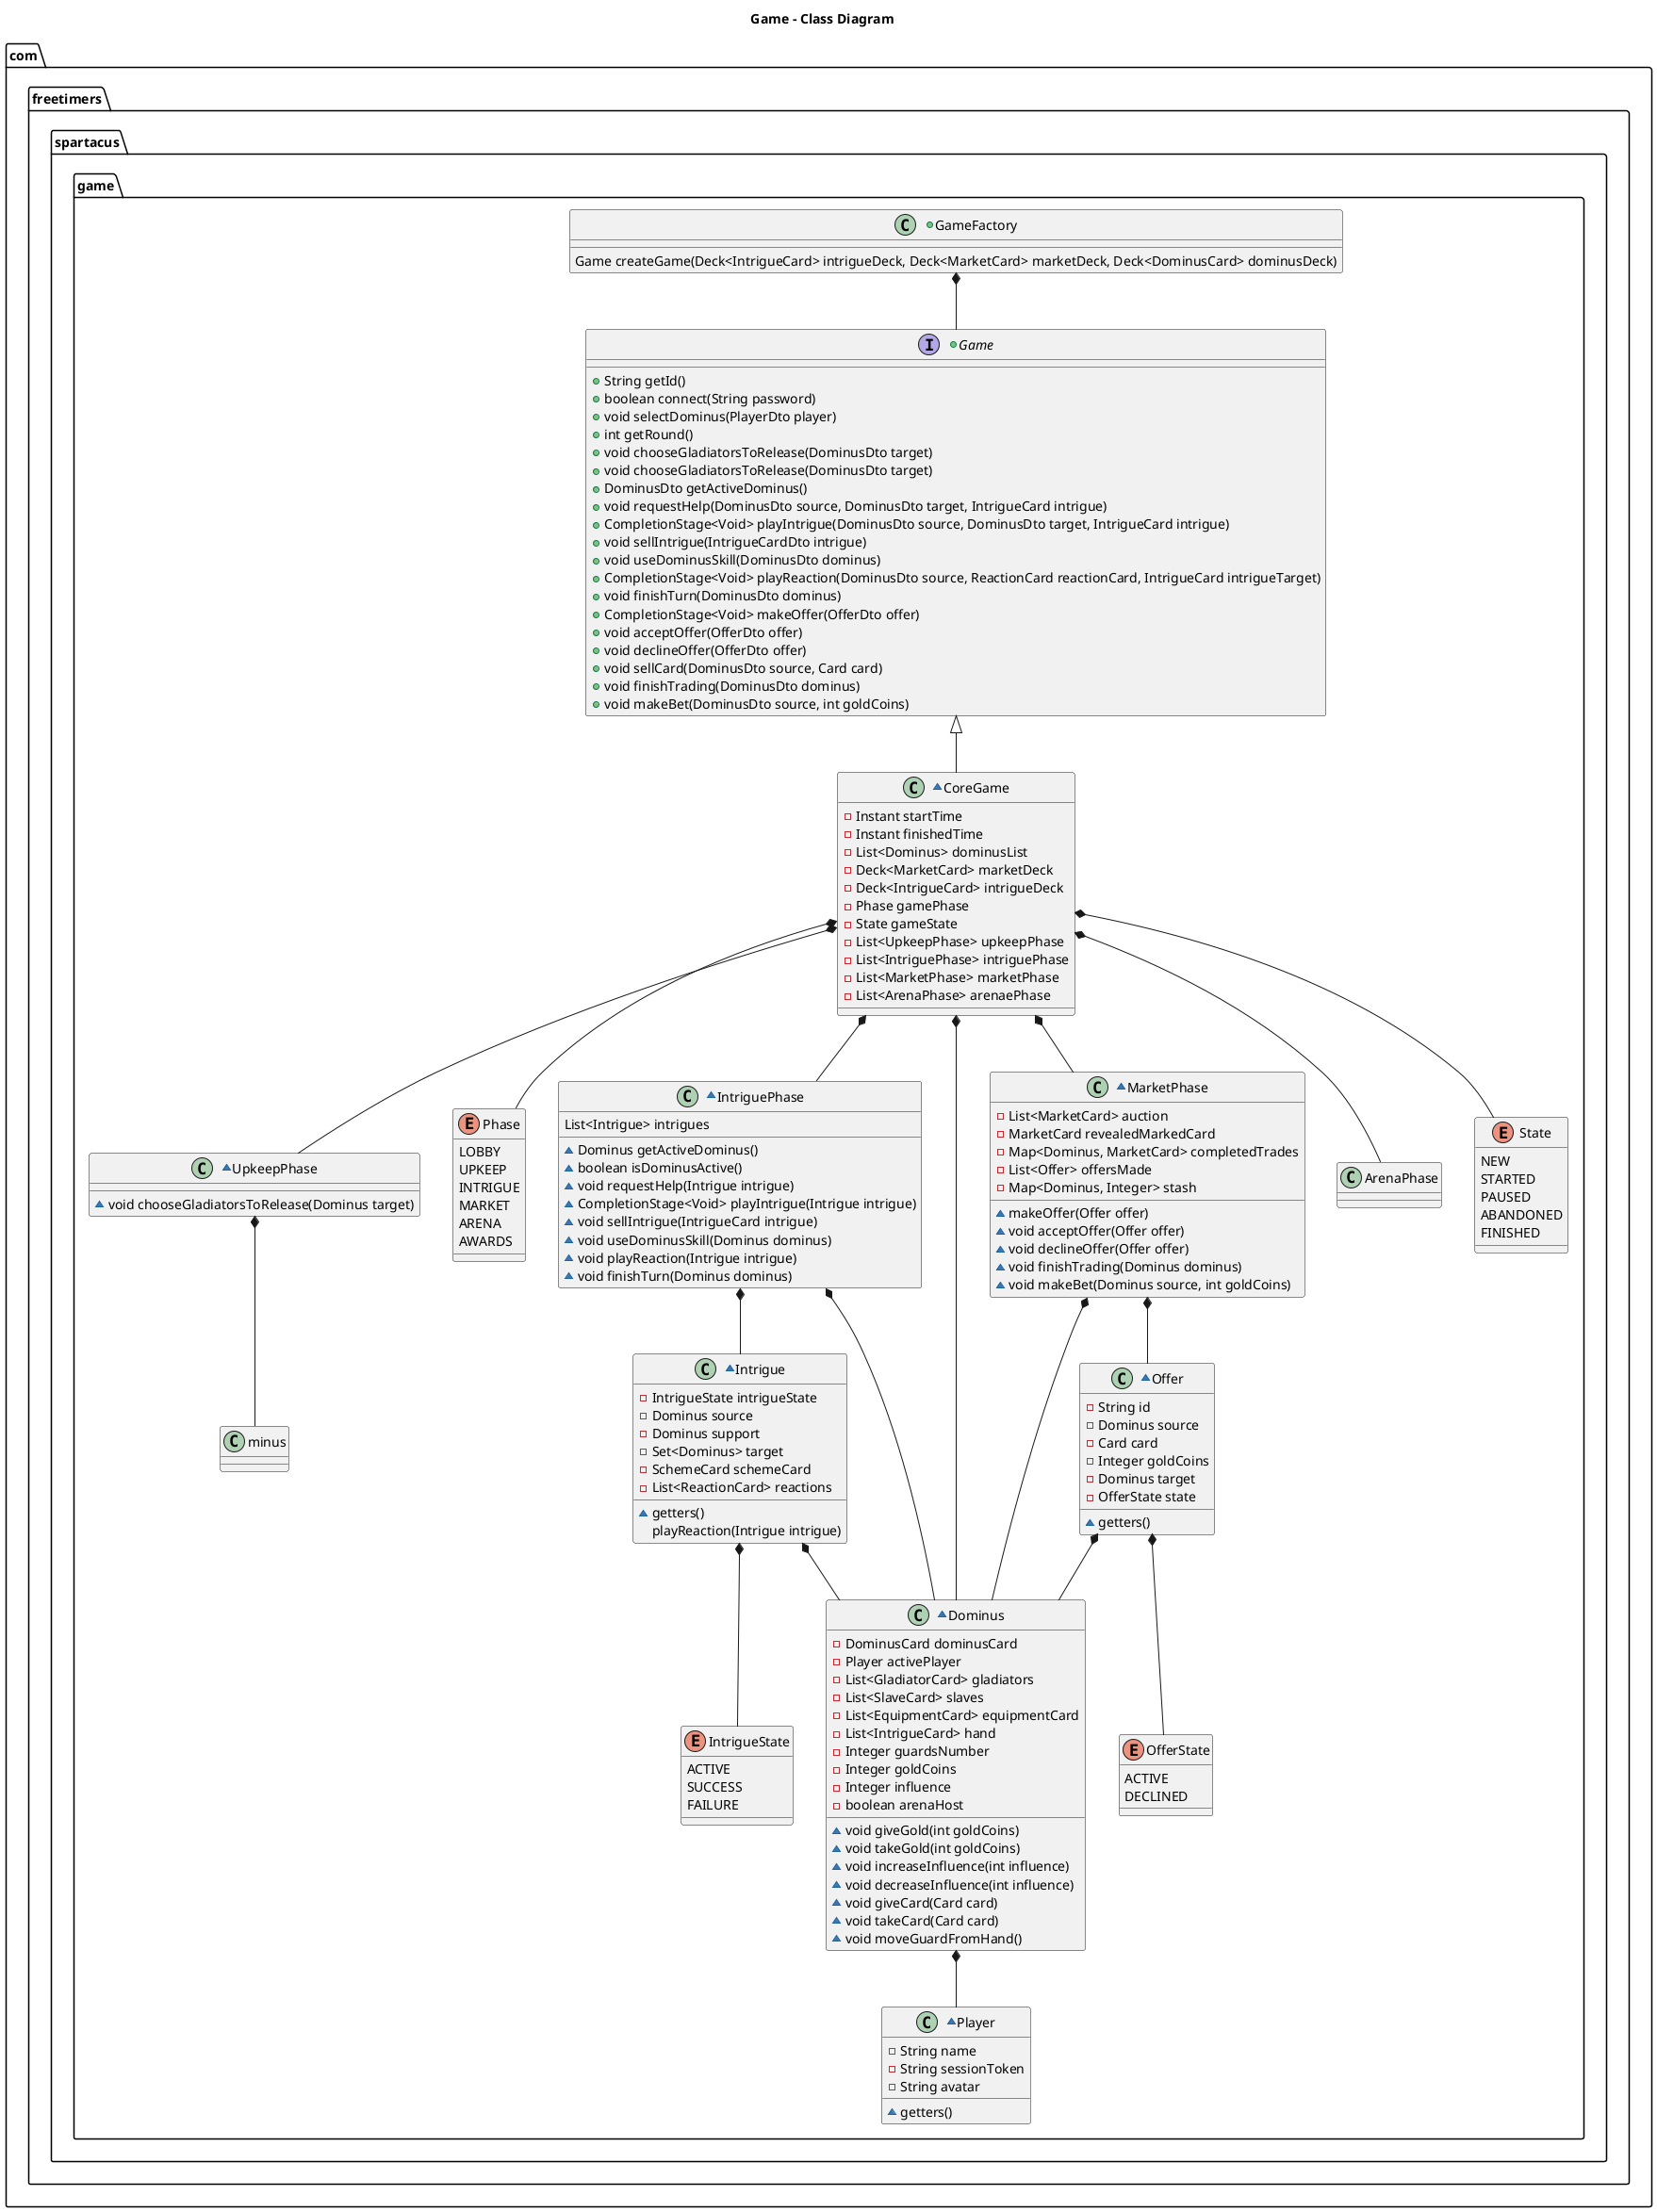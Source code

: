 @startuml

title Game - Class Diagram

package "com.freetimers.spartacus.game"{
    +class GameFactory{
        Game createGame(Deck<IntrigueCard> intrigueDeck, Deck<MarketCard> marketDeck, Deck<DominusCard> dominusDeck)
    }

    GameFactory *-- Game

    +interface Game {
      +String getId()
      +boolean connect(String password)
      +void selectDominus(PlayerDto player)
      +int getRound()
    '  Upkeep
      +void chooseGladiatorsToRelease(DominusDto target)
    '  Intrigue phase
      +void chooseGladiatorsToRelease(DominusDto target)
      +DominusDto getActiveDominus()
      +void requestHelp(DominusDto source, DominusDto target, IntrigueCard intrigue)
      +CompletionStage<Void> playIntrigue(DominusDto source, DominusDto target, IntrigueCard intrigue)
      +void sellIntrigue(IntrigueCardDto intrigue)
      +void useDominusSkill(DominusDto dominus)
      +CompletionStage<Void> playReaction(DominusDto source, ReactionCard reactionCard, IntrigueCard intrigueTarget)
      +void finishTurn(DominusDto dominus)
    '  MarketPhase
      +CompletionStage<Void> makeOffer(OfferDto offer)
      +void acceptOffer(OfferDto offer)
      +void declineOffer(OfferDto offer)
      +void sellCard(DominusDto source, Card card)
      +void finishTrading(DominusDto dominus)
      +void makeBet(DominusDto source, int goldCoins)
    }

    ~class CoreGame extends Game{
      -Instant startTime
      -Instant finishedTime
      -List<Dominus> dominusList
      -Deck<MarketCard> marketDeck
      -Deck<IntrigueCard> intrigueDeck
      -Phase gamePhase
      -State gameState
      -List<UpkeepPhase> upkeepPhase
      -List<IntriguePhase> intriguePhase
      -List<MarketPhase> marketPhase
      -List<ArenaPhase> arenaePhase
    }

    CoreGame *-- Dominus
    CoreGame *-- Phase
    CoreGame *-- UpkeepPhase
    CoreGame *-- IntriguePhase
    CoreGame *-- MarketPhase
    CoreGame *-- ArenaPhase
    CoreGame *-- State

    ~class Dominus{
     -DominusCard dominusCard
     -Player activePlayer
     -List<GladiatorCard> gladiators
     -List<SlaveCard> slaves
     -List<EquipmentCard> equipmentCard
     -List<IntrigueCard> hand
     -Integer guardsNumber
     -Integer goldCoins
     -Integer influence
     -boolean arenaHost
     ~void giveGold(int goldCoins)
     ~void takeGold(int goldCoins)
     ~void increaseInfluence(int influence)
     ~void decreaseInfluence(int influence)
     ~void giveCard(Card card)
     ~void takeCard(Card card)
     ~void moveGuardFromHand()
    }

    Dominus*--Player

    ~class Player{
     -String name
     -String sessionToken
     -String avatar
     ~getters()
    }

    ~class UpkeepPhase{
      ~void chooseGladiatorsToRelease(Dominus target)
    }

    UpkeepPhase*--Dominus

    ~class IntriguePhase{
     List<Intrigue> intrigues
     ~Dominus getActiveDominus()
     ~boolean isDominusActive()
     ~void requestHelp(Intrigue intrigue)
     ~CompletionStage<Void> playIntrigue(Intrigue intrigue)
     ~void sellIntrigue(IntrigueCard intrigue)
     ~void useDominusSkill(Dominus dominus)
     ~void playReaction(Intrigue intrigue)
     ~void finishTurn(Dominus dominus)
    }

    IntriguePhase*-- Dominus
    IntriguePhase*-- Intrigue

    ~class Intrigue{
      -IntrigueState intrigueState
      -Dominus source
      -Dominus support
      -Set<Dominus> target
      -SchemeCard schemeCard
      -List<ReactionCard> reactions
      ~getters()
      playReaction(Intrigue intrigue)
    }

    Intrigue *-- IntrigueState
    Intrigue *-- Dominus

    ~class MarketPhase{
        -List<MarketCard> auction
        -MarketCard revealedMarkedCard
        -Map<Dominus, MarketCard> completedTrades
        -List<Offer> offersMade
        -Map<Dominus, Integer> stash
        ~makeOffer(Offer offer)
        ~void acceptOffer(Offer offer)
        ~void declineOffer(Offer offer)
        ~void finishTrading(Dominus dominus)
        ~void makeBet(Dominus source, int goldCoins)
    }

    MarketPhase *-- Dominus
    MarketPhase *-- Offer

    ~class Offer{
        -String id
        -Dominus source
        -Card card
        -Integer goldCoins
        -Dominus target
        -OfferState state
        ~getters()
    }

    Offer *-- OfferState
    Offer *-- Dominus

    enum IntrigueState{
        ACTIVE
        SUCCESS
        FAILURE
    }
    enum OfferState{
        ACTIVE
        DECLINED
    }

    enum State{
        NEW
        STARTED
        PAUSED
        ABANDONED
        FINISHED
    }

    enum Phase{
        LOBBY
        UPKEEP
        INTRIGUE
        MARKET
        ARENA
        AWARDS

    }
}
@enduml